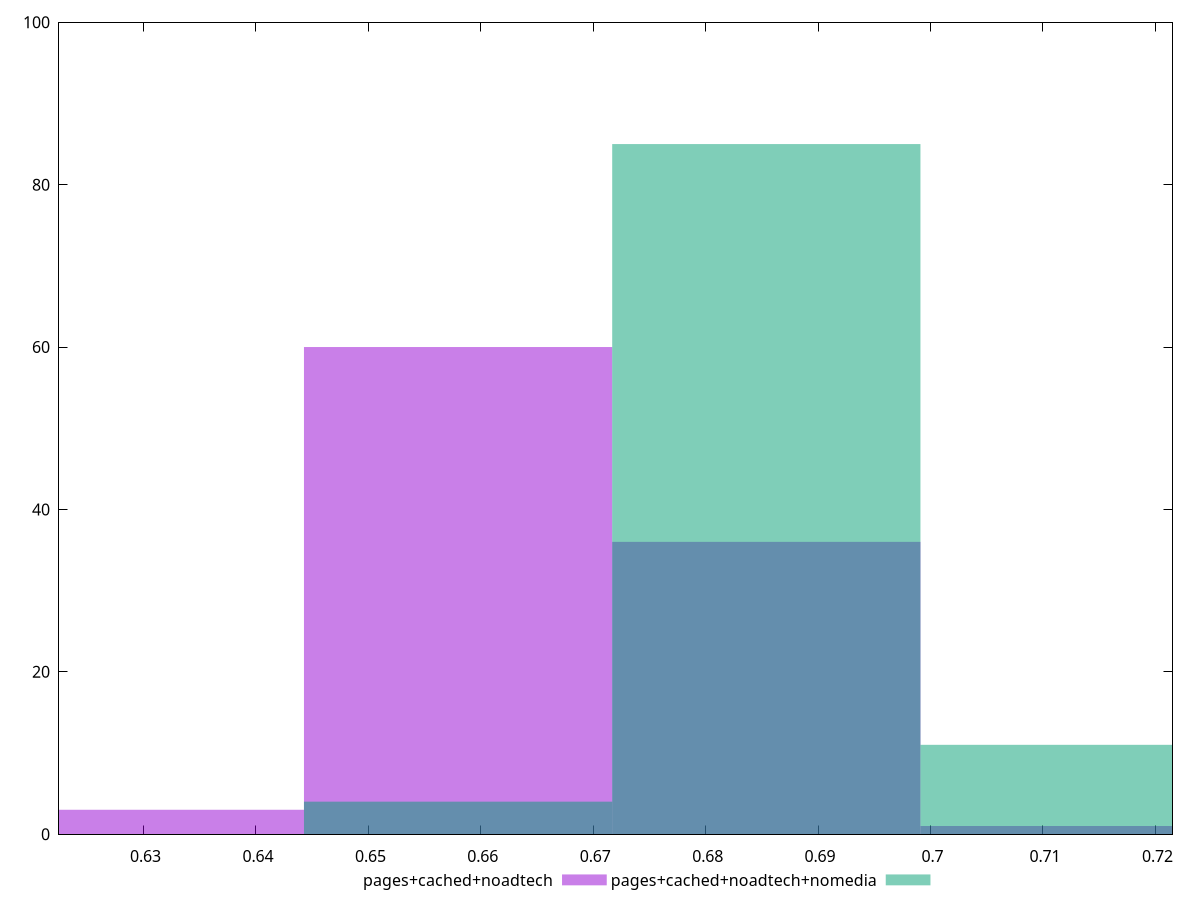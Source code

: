reset

$pagesCachedNoadtech <<EOF
0.6853941613143845 36
0.6579783948618091 60
0.6305626284092337 3
0.7128099277669598 1
EOF

$pagesCachedNoadtechNomedia <<EOF
0.6853941613143845 85
0.7128099277669598 11
0.6579783948618091 4
EOF

set key outside below
set boxwidth 0.027415766452575378
set xrange [0.6224828336711038:0.72152065989314]
set yrange [0:100]
set trange [0:100]
set style fill transparent solid 0.5 noborder
set terminal svg size 640, 500 enhanced background rgb 'white'
set output "report_00009_2021-02-08T22-37-41.559Z/meta/pScore/comparison/histogram/2_vs_3.svg"

plot $pagesCachedNoadtech title "pages+cached+noadtech" with boxes, \
     $pagesCachedNoadtechNomedia title "pages+cached+noadtech+nomedia" with boxes

reset
